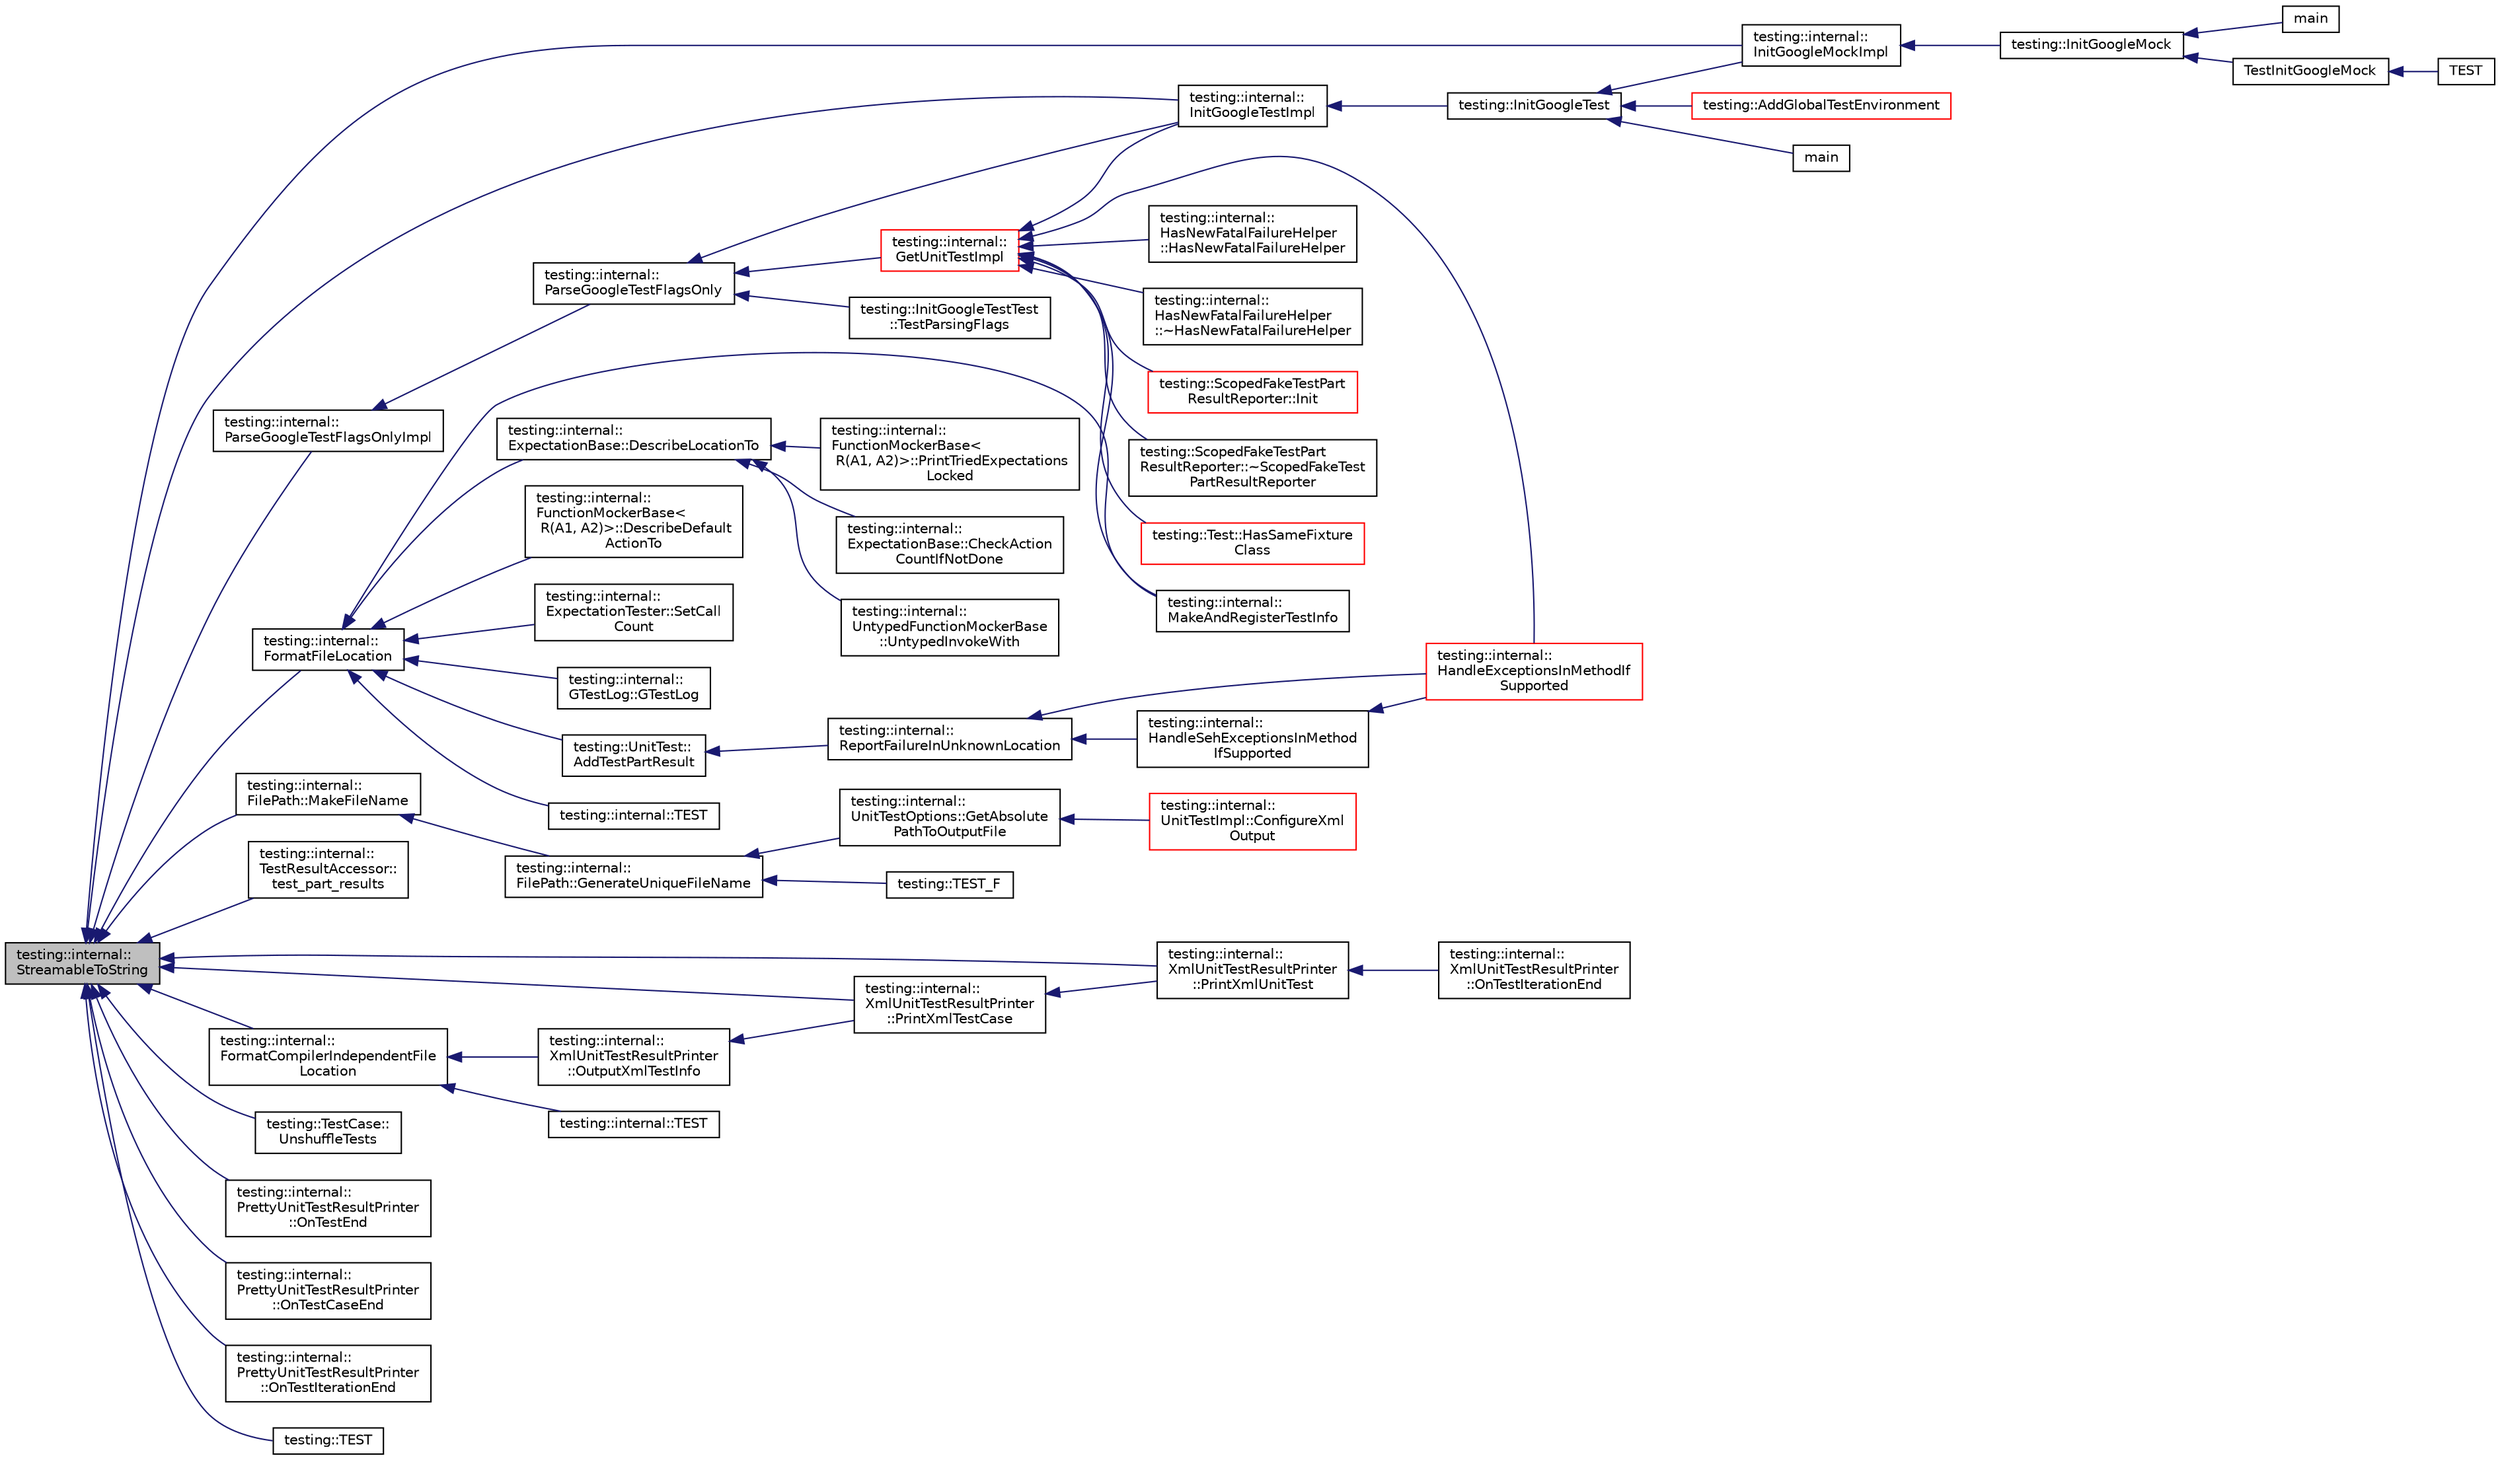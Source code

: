 digraph "testing::internal::StreamableToString"
{
  edge [fontname="Helvetica",fontsize="10",labelfontname="Helvetica",labelfontsize="10"];
  node [fontname="Helvetica",fontsize="10",shape=record];
  rankdir="LR";
  Node2967 [label="testing::internal::\lStreamableToString",height=0.2,width=0.4,color="black", fillcolor="grey75", style="filled", fontcolor="black"];
  Node2967 -> Node2968 [dir="back",color="midnightblue",fontsize="10",style="solid",fontname="Helvetica"];
  Node2968 [label="testing::internal::\lInitGoogleMockImpl",height=0.2,width=0.4,color="black", fillcolor="white", style="filled",URL="$d0/da7/namespacetesting_1_1internal.html#a3823844199df88af9493026031cf7744"];
  Node2968 -> Node2969 [dir="back",color="midnightblue",fontsize="10",style="solid",fontname="Helvetica"];
  Node2969 [label="testing::InitGoogleMock",height=0.2,width=0.4,color="black", fillcolor="white", style="filled",URL="$d0/d75/namespacetesting.html#a32b1c6db9ba5133ccabfa67616b3c041"];
  Node2969 -> Node2970 [dir="back",color="midnightblue",fontsize="10",style="solid",fontname="Helvetica"];
  Node2970 [label="main",height=0.2,width=0.4,color="black", fillcolor="white", style="filled",URL="$dd/d93/gmock__main_8cc.html#a7f83bdc516d2cb86e20235d94ddf055a"];
  Node2969 -> Node2971 [dir="back",color="midnightblue",fontsize="10",style="solid",fontname="Helvetica"];
  Node2971 [label="TestInitGoogleMock",height=0.2,width=0.4,color="black", fillcolor="white", style="filled",URL="$d0/d02/gmock__test_8cc.html#ac9c8ae8722c330d47f75dee43fb8ab78"];
  Node2971 -> Node2972 [dir="back",color="midnightblue",fontsize="10",style="solid",fontname="Helvetica"];
  Node2972 [label="TEST",height=0.2,width=0.4,color="black", fillcolor="white", style="filled",URL="$d0/d02/gmock__test_8cc.html#a7c86c6c98b72e903135c1b01370a13f3"];
  Node2967 -> Node2973 [dir="back",color="midnightblue",fontsize="10",style="solid",fontname="Helvetica"];
  Node2973 [label="testing::internal::\lFilePath::MakeFileName",height=0.2,width=0.4,color="black", fillcolor="white", style="filled",URL="$de/d14/classtesting_1_1internal_1_1_file_path.html#aa8c102da670261eb4fa8e2f2481df139"];
  Node2973 -> Node2974 [dir="back",color="midnightblue",fontsize="10",style="solid",fontname="Helvetica"];
  Node2974 [label="testing::internal::\lFilePath::GenerateUniqueFileName",height=0.2,width=0.4,color="black", fillcolor="white", style="filled",URL="$de/d14/classtesting_1_1internal_1_1_file_path.html#a2280a77adb394cf80bb5f73fc292e8c8"];
  Node2974 -> Node2975 [dir="back",color="midnightblue",fontsize="10",style="solid",fontname="Helvetica"];
  Node2975 [label="testing::internal::\lUnitTestOptions::GetAbsolute\lPathToOutputFile",height=0.2,width=0.4,color="black", fillcolor="white", style="filled",URL="$d9/df0/classtesting_1_1internal_1_1_unit_test_options.html#a993fb30ad66104158c8c0ac508daca3f"];
  Node2975 -> Node2976 [dir="back",color="midnightblue",fontsize="10",style="solid",fontname="Helvetica"];
  Node2976 [label="testing::internal::\lUnitTestImpl::ConfigureXml\lOutput",height=0.2,width=0.4,color="red", fillcolor="white", style="filled",URL="$d7/dda/classtesting_1_1internal_1_1_unit_test_impl.html#a21cd7b2928de03a55b5252f29dd5ae6d"];
  Node2974 -> Node2985 [dir="back",color="midnightblue",fontsize="10",style="solid",fontname="Helvetica"];
  Node2985 [label="testing::TEST_F",height=0.2,width=0.4,color="black", fillcolor="white", style="filled",URL="$d0/d75/namespacetesting.html#ad7513c23ff21a4d2761cadfd2afe87e1"];
  Node2967 -> Node2986 [dir="back",color="midnightblue",fontsize="10",style="solid",fontname="Helvetica"];
  Node2986 [label="testing::internal::\lTestResultAccessor::\ltest_part_results",height=0.2,width=0.4,color="black", fillcolor="white", style="filled",URL="$d3/d42/classtesting_1_1internal_1_1_test_result_accessor.html#a55d771904317c1b0cc380104d175f1db"];
  Node2967 -> Node2987 [dir="back",color="midnightblue",fontsize="10",style="solid",fontname="Helvetica"];
  Node2987 [label="testing::internal::\lFormatFileLocation",height=0.2,width=0.4,color="black", fillcolor="white", style="filled",URL="$d0/da7/namespacetesting_1_1internal.html#a31b7c3abed4a7c395f42c61e993989f4"];
  Node2987 -> Node2988 [dir="back",color="midnightblue",fontsize="10",style="solid",fontname="Helvetica"];
  Node2988 [label="testing::internal::\lExpectationBase::DescribeLocationTo",height=0.2,width=0.4,color="black", fillcolor="white", style="filled",URL="$d6/de4/classtesting_1_1internal_1_1_expectation_base.html#a666e7f8fb2412e78f090244e6bfd4493"];
  Node2988 -> Node2989 [dir="back",color="midnightblue",fontsize="10",style="solid",fontname="Helvetica"];
  Node2989 [label="testing::internal::\lFunctionMockerBase\<\l R(A1, A2)\>::PrintTriedExpectations\lLocked",height=0.2,width=0.4,color="black", fillcolor="white", style="filled",URL="$da/de9/classtesting_1_1internal_1_1_function_mocker_base.html#ad0183c6e8ec34498eb52f4249ec2fe9d"];
  Node2988 -> Node2990 [dir="back",color="midnightblue",fontsize="10",style="solid",fontname="Helvetica"];
  Node2990 [label="testing::internal::\lExpectationBase::CheckAction\lCountIfNotDone",height=0.2,width=0.4,color="black", fillcolor="white", style="filled",URL="$d6/de4/classtesting_1_1internal_1_1_expectation_base.html#aaeb143b6f8676e9a6fb9b17678344f03"];
  Node2988 -> Node2991 [dir="back",color="midnightblue",fontsize="10",style="solid",fontname="Helvetica"];
  Node2991 [label="testing::internal::\lUntypedFunctionMockerBase\l::UntypedInvokeWith",height=0.2,width=0.4,color="black", fillcolor="white", style="filled",URL="$d3/d5f/classtesting_1_1internal_1_1_untyped_function_mocker_base.html#adaec41c0ba8a07c2415f6c8efa0ca54f"];
  Node2987 -> Node2992 [dir="back",color="midnightblue",fontsize="10",style="solid",fontname="Helvetica"];
  Node2992 [label="testing::internal::\lFunctionMockerBase\<\l R(A1, A2)\>::DescribeDefault\lActionTo",height=0.2,width=0.4,color="black", fillcolor="white", style="filled",URL="$da/de9/classtesting_1_1internal_1_1_function_mocker_base.html#ac9f58631036d0507047e0088b829c237"];
  Node2987 -> Node2993 [dir="back",color="midnightblue",fontsize="10",style="solid",fontname="Helvetica"];
  Node2993 [label="testing::internal::\lExpectationTester::SetCall\lCount",height=0.2,width=0.4,color="black", fillcolor="white", style="filled",URL="$db/d6d/classtesting_1_1internal_1_1_expectation_tester.html#af5d762355ef83f414c4b0fc14c8fc943"];
  Node2987 -> Node2994 [dir="back",color="midnightblue",fontsize="10",style="solid",fontname="Helvetica"];
  Node2994 [label="testing::internal::\lGTestLog::GTestLog",height=0.2,width=0.4,color="black", fillcolor="white", style="filled",URL="$dd/d9e/classtesting_1_1internal_1_1_g_test_log.html#a364691bf972983a59cfa2891062a64af"];
  Node2987 -> Node2995 [dir="back",color="midnightblue",fontsize="10",style="solid",fontname="Helvetica"];
  Node2995 [label="testing::internal::\lMakeAndRegisterTestInfo",height=0.2,width=0.4,color="black", fillcolor="white", style="filled",URL="$d0/da7/namespacetesting_1_1internal.html#a7f2e4e46c969fcae9d801d93a3e932fd"];
  Node2987 -> Node2996 [dir="back",color="midnightblue",fontsize="10",style="solid",fontname="Helvetica"];
  Node2996 [label="testing::UnitTest::\lAddTestPartResult",height=0.2,width=0.4,color="black", fillcolor="white", style="filled",URL="$d7/d47/classtesting_1_1_unit_test.html#a1d157d2e9a5c1d3405333410c6b13932"];
  Node2996 -> Node2997 [dir="back",color="midnightblue",fontsize="10",style="solid",fontname="Helvetica"];
  Node2997 [label="testing::internal::\lReportFailureInUnknownLocation",height=0.2,width=0.4,color="black", fillcolor="white", style="filled",URL="$d0/da7/namespacetesting_1_1internal.html#a85f6ff0e40f9a5f10af66a73cf1364fa"];
  Node2997 -> Node2998 [dir="back",color="midnightblue",fontsize="10",style="solid",fontname="Helvetica"];
  Node2998 [label="testing::internal::\lHandleSehExceptionsInMethod\lIfSupported",height=0.2,width=0.4,color="black", fillcolor="white", style="filled",URL="$d0/da7/namespacetesting_1_1internal.html#ac5293b438139ef7ed05cb7fcaaf63545"];
  Node2998 -> Node2999 [dir="back",color="midnightblue",fontsize="10",style="solid",fontname="Helvetica"];
  Node2999 [label="testing::internal::\lHandleExceptionsInMethodIf\lSupported",height=0.2,width=0.4,color="red", fillcolor="white", style="filled",URL="$d0/da7/namespacetesting_1_1internal.html#addb2ed165b92b74e25fe9ebe9e46b9f9"];
  Node2997 -> Node2999 [dir="back",color="midnightblue",fontsize="10",style="solid",fontname="Helvetica"];
  Node2987 -> Node3003 [dir="back",color="midnightblue",fontsize="10",style="solid",fontname="Helvetica"];
  Node3003 [label="testing::internal::TEST",height=0.2,width=0.4,color="black", fillcolor="white", style="filled",URL="$d0/da7/namespacetesting_1_1internal.html#a1a1c20d78e9e75b9c7f2b767eb62611b"];
  Node2967 -> Node3004 [dir="back",color="midnightblue",fontsize="10",style="solid",fontname="Helvetica"];
  Node3004 [label="testing::internal::\lFormatCompilerIndependentFile\lLocation",height=0.2,width=0.4,color="black", fillcolor="white", style="filled",URL="$d0/da7/namespacetesting_1_1internal.html#a1ee4cde97868c53e442d3182496a9f3c"];
  Node3004 -> Node3005 [dir="back",color="midnightblue",fontsize="10",style="solid",fontname="Helvetica"];
  Node3005 [label="testing::internal::\lXmlUnitTestResultPrinter\l::OutputXmlTestInfo",height=0.2,width=0.4,color="black", fillcolor="white", style="filled",URL="$d3/dc6/classtesting_1_1internal_1_1_xml_unit_test_result_printer.html#af642843faed4cd28c77d688f6f2820d7"];
  Node3005 -> Node3006 [dir="back",color="midnightblue",fontsize="10",style="solid",fontname="Helvetica"];
  Node3006 [label="testing::internal::\lXmlUnitTestResultPrinter\l::PrintXmlTestCase",height=0.2,width=0.4,color="black", fillcolor="white", style="filled",URL="$d3/dc6/classtesting_1_1internal_1_1_xml_unit_test_result_printer.html#a7f7accabeac896d4271f36d24ca02dba"];
  Node3006 -> Node3007 [dir="back",color="midnightblue",fontsize="10",style="solid",fontname="Helvetica"];
  Node3007 [label="testing::internal::\lXmlUnitTestResultPrinter\l::PrintXmlUnitTest",height=0.2,width=0.4,color="black", fillcolor="white", style="filled",URL="$d3/dc6/classtesting_1_1internal_1_1_xml_unit_test_result_printer.html#a3be1c8766241d0f34cdf59b45a52f73b"];
  Node3007 -> Node3008 [dir="back",color="midnightblue",fontsize="10",style="solid",fontname="Helvetica"];
  Node3008 [label="testing::internal::\lXmlUnitTestResultPrinter\l::OnTestIterationEnd",height=0.2,width=0.4,color="black", fillcolor="white", style="filled",URL="$d3/dc6/classtesting_1_1internal_1_1_xml_unit_test_result_printer.html#a2ae986dd2f4f2aed31cc6f3bc8c56898"];
  Node3004 -> Node3009 [dir="back",color="midnightblue",fontsize="10",style="solid",fontname="Helvetica"];
  Node3009 [label="testing::internal::TEST",height=0.2,width=0.4,color="black", fillcolor="white", style="filled",URL="$d0/da7/namespacetesting_1_1internal.html#a9c12f8c1ebb19906e8fa0c430d139076"];
  Node2967 -> Node3010 [dir="back",color="midnightblue",fontsize="10",style="solid",fontname="Helvetica"];
  Node3010 [label="testing::TestCase::\lUnshuffleTests",height=0.2,width=0.4,color="black", fillcolor="white", style="filled",URL="$d0/dfa/classtesting_1_1_test_case.html#ad54a66cd65b4420c960d6db79b7cadf6"];
  Node2967 -> Node3011 [dir="back",color="midnightblue",fontsize="10",style="solid",fontname="Helvetica"];
  Node3011 [label="testing::internal::\lPrettyUnitTestResultPrinter\l::OnTestEnd",height=0.2,width=0.4,color="black", fillcolor="white", style="filled",URL="$d7/d8b/classtesting_1_1internal_1_1_pretty_unit_test_result_printer.html#a06749ff2b32a16c127374ecd015f13e0"];
  Node2967 -> Node3012 [dir="back",color="midnightblue",fontsize="10",style="solid",fontname="Helvetica"];
  Node3012 [label="testing::internal::\lPrettyUnitTestResultPrinter\l::OnTestCaseEnd",height=0.2,width=0.4,color="black", fillcolor="white", style="filled",URL="$d7/d8b/classtesting_1_1internal_1_1_pretty_unit_test_result_printer.html#a7a62fe58fa6f6aace813eb62b31e5a51"];
  Node2967 -> Node3013 [dir="back",color="midnightblue",fontsize="10",style="solid",fontname="Helvetica"];
  Node3013 [label="testing::internal::\lPrettyUnitTestResultPrinter\l::OnTestIterationEnd",height=0.2,width=0.4,color="black", fillcolor="white", style="filled",URL="$d7/d8b/classtesting_1_1internal_1_1_pretty_unit_test_result_printer.html#ac29b30216023baddda04ef5889f484ff"];
  Node2967 -> Node3006 [dir="back",color="midnightblue",fontsize="10",style="solid",fontname="Helvetica"];
  Node2967 -> Node3007 [dir="back",color="midnightblue",fontsize="10",style="solid",fontname="Helvetica"];
  Node2967 -> Node3014 [dir="back",color="midnightblue",fontsize="10",style="solid",fontname="Helvetica"];
  Node3014 [label="testing::internal::\lParseGoogleTestFlagsOnlyImpl",height=0.2,width=0.4,color="black", fillcolor="white", style="filled",URL="$d0/da7/namespacetesting_1_1internal.html#ae4c46ce8c3d016848fff52cc5133f2ac"];
  Node3014 -> Node3015 [dir="back",color="midnightblue",fontsize="10",style="solid",fontname="Helvetica"];
  Node3015 [label="testing::internal::\lParseGoogleTestFlagsOnly",height=0.2,width=0.4,color="black", fillcolor="white", style="filled",URL="$d0/da7/namespacetesting_1_1internal.html#a472880afbcc592a41e3d623e2dec8412"];
  Node3015 -> Node3016 [dir="back",color="midnightblue",fontsize="10",style="solid",fontname="Helvetica"];
  Node3016 [label="testing::internal::\lGetUnitTestImpl",height=0.2,width=0.4,color="red", fillcolor="white", style="filled",URL="$d0/da7/namespacetesting_1_1internal.html#a9bd0caf5d16512de38b39599c13ee634"];
  Node3016 -> Node3017 [dir="back",color="midnightblue",fontsize="10",style="solid",fontname="Helvetica"];
  Node3017 [label="testing::internal::\lHasNewFatalFailureHelper\l::HasNewFatalFailureHelper",height=0.2,width=0.4,color="black", fillcolor="white", style="filled",URL="$d7/d43/classtesting_1_1internal_1_1_has_new_fatal_failure_helper.html#a59190a7188db558c00b4c6bf9251859a"];
  Node3016 -> Node3018 [dir="back",color="midnightblue",fontsize="10",style="solid",fontname="Helvetica"];
  Node3018 [label="testing::internal::\lHasNewFatalFailureHelper\l::~HasNewFatalFailureHelper",height=0.2,width=0.4,color="black", fillcolor="white", style="filled",URL="$d7/d43/classtesting_1_1internal_1_1_has_new_fatal_failure_helper.html#a913b1bc7c372868c9b2dbb009044ee97"];
  Node3016 -> Node3019 [dir="back",color="midnightblue",fontsize="10",style="solid",fontname="Helvetica"];
  Node3019 [label="testing::ScopedFakeTestPart\lResultReporter::Init",height=0.2,width=0.4,color="red", fillcolor="white", style="filled",URL="$d2/db7/classtesting_1_1_scoped_fake_test_part_result_reporter.html#a28d280a3f5d172d63b94f70b8e7660d7"];
  Node3016 -> Node3021 [dir="back",color="midnightblue",fontsize="10",style="solid",fontname="Helvetica"];
  Node3021 [label="testing::ScopedFakeTestPart\lResultReporter::~ScopedFakeTest\lPartResultReporter",height=0.2,width=0.4,color="black", fillcolor="white", style="filled",URL="$d2/db7/classtesting_1_1_scoped_fake_test_part_result_reporter.html#a4817d59ca70228ebd5d5c3c4e8dd729d"];
  Node3016 -> Node3022 [dir="back",color="midnightblue",fontsize="10",style="solid",fontname="Helvetica"];
  Node3022 [label="testing::Test::HasSameFixture\lClass",height=0.2,width=0.4,color="red", fillcolor="white", style="filled",URL="$df/d69/classtesting_1_1_test.html#ab76536a462529a457429061e209a8ee7"];
  Node3016 -> Node2999 [dir="back",color="midnightblue",fontsize="10",style="solid",fontname="Helvetica"];
  Node3016 -> Node2995 [dir="back",color="midnightblue",fontsize="10",style="solid",fontname="Helvetica"];
  Node3016 -> Node2980 [dir="back",color="midnightblue",fontsize="10",style="solid",fontname="Helvetica"];
  Node2980 [label="testing::internal::\lInitGoogleTestImpl",height=0.2,width=0.4,color="black", fillcolor="white", style="filled",URL="$d0/da7/namespacetesting_1_1internal.html#ac3c6fa93391768aa91c6238b31aaeeb5"];
  Node2980 -> Node2981 [dir="back",color="midnightblue",fontsize="10",style="solid",fontname="Helvetica"];
  Node2981 [label="testing::InitGoogleTest",height=0.2,width=0.4,color="black", fillcolor="white", style="filled",URL="$d0/d75/namespacetesting.html#afd726ae08c9bd16dc52f78c822d9946b"];
  Node2981 -> Node2968 [dir="back",color="midnightblue",fontsize="10",style="solid",fontname="Helvetica"];
  Node2981 -> Node2982 [dir="back",color="midnightblue",fontsize="10",style="solid",fontname="Helvetica"];
  Node2982 [label="testing::AddGlobalTestEnvironment",height=0.2,width=0.4,color="red", fillcolor="white", style="filled",URL="$d0/d75/namespacetesting.html#a460d7b998622e332392c1e00be3a60d5"];
  Node2981 -> Node2984 [dir="back",color="midnightblue",fontsize="10",style="solid",fontname="Helvetica"];
  Node2984 [label="main",height=0.2,width=0.4,color="black", fillcolor="white", style="filled",URL="$de/d85/sample10__unittest_8cc.html#a3c04138a5bfe5d72780bb7e82a18e627"];
  Node3015 -> Node2980 [dir="back",color="midnightblue",fontsize="10",style="solid",fontname="Helvetica"];
  Node3015 -> Node3039 [dir="back",color="midnightblue",fontsize="10",style="solid",fontname="Helvetica"];
  Node3039 [label="testing::InitGoogleTestTest\l::TestParsingFlags",height=0.2,width=0.4,color="black", fillcolor="white", style="filled",URL="$d4/d81/classtesting_1_1_init_google_test_test.html#add290338cf429308d0ab275ae4c46e69"];
  Node2967 -> Node2980 [dir="back",color="midnightblue",fontsize="10",style="solid",fontname="Helvetica"];
  Node2967 -> Node3040 [dir="back",color="midnightblue",fontsize="10",style="solid",fontname="Helvetica"];
  Node3040 [label="testing::TEST",height=0.2,width=0.4,color="black", fillcolor="white", style="filled",URL="$d0/d75/namespacetesting.html#a83dfac108c207258287b9f7aa9171e8a"];
}
